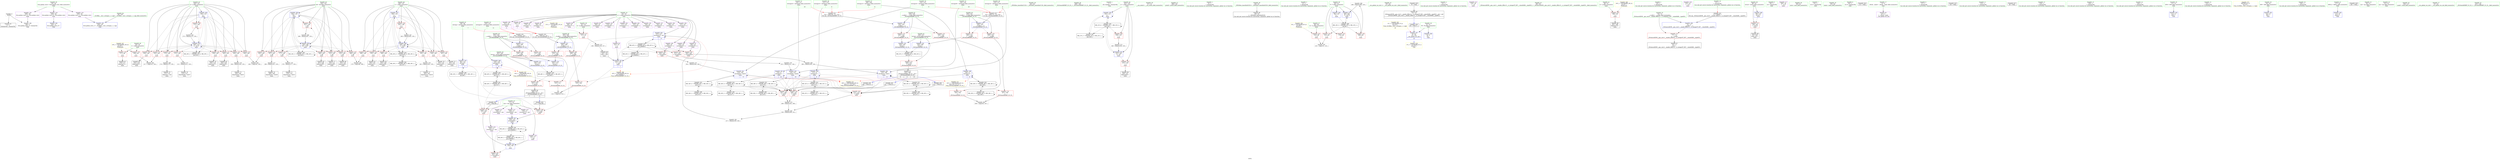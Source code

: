 digraph "SVFG" {
	label="SVFG";

	Node0x55e5e11a2880 [shape=record,color=grey,label="{NodeID: 0\nNullPtr}"];
	Node0x55e5e11a2880 -> Node0x55e5e11be990[style=solid];
	Node0x55e5e11a2880 -> Node0x55e5e11c5e10[style=solid];
	Node0x55e5e11cd500 [shape=record,color=grey,label="{NodeID: 277\n198 = Binary(197, 129, )\n}"];
	Node0x55e5e11cd500 -> Node0x55e5e11bf140[style=solid];
	Node0x55e5e11c04c0 [shape=record,color=blue,label="{NodeID: 194\n100\<--153\na\<--\nmain\n}"];
	Node0x55e5e11c04c0 -> Node0x55e5e11c3040[style=dashed];
	Node0x55e5e11c04c0 -> Node0x55e5e11c3110[style=dashed];
	Node0x55e5e11c04c0 -> Node0x55e5e11c31e0[style=dashed];
	Node0x55e5e11c04c0 -> Node0x55e5e11c32b0[style=dashed];
	Node0x55e5e11c04c0 -> Node0x55e5e11c3380[style=dashed];
	Node0x55e5e11c04c0 -> Node0x55e5e11c3450[style=dashed];
	Node0x55e5e11c04c0 -> Node0x55e5e11c3520[style=dashed];
	Node0x55e5e11c04c0 -> Node0x55e5e11c35f0[style=dashed];
	Node0x55e5e11c04c0 -> Node0x55e5e11c36c0[style=dashed];
	Node0x55e5e11c04c0 -> Node0x55e5e11c11c0[style=dashed];
	Node0x55e5e11c04c0 -> Node0x55e5e11d8530[style=dashed];
	Node0x55e5e11bd6e0 [shape=record,color=purple,label="{NodeID: 111\n256\<--27\narrayidx62\<--ans\nmain\n}"];
	Node0x55e5e11bb920 [shape=record,color=green,label="{NodeID: 28\n45\<--46\n_ZNSt8ios_base4InitC1Ev\<--_ZNSt8ios_base4InitC1Ev_field_insensitive\n}"];
	Node0x55e5e11c36c0 [shape=record,color=red,label="{NodeID: 139\n272\<--100\n\<--a\nmain\n}"];
	Node0x55e5e11c36c0 -> Node0x55e5e11c2010[style=solid];
	Node0x55e5e11be1b0 [shape=record,color=green,label="{NodeID: 56\n189\<--190\n_ZSt3maxIdERKT_S2_S2_\<--_ZSt3maxIdERKT_S2_S2__field_insensitive\n}"];
	Node0x55e5e11c4d80 [shape=record,color=red,label="{NodeID: 167\n311\<--303\n\<--__a.addr\n_ZSt3minIdERKT_S2_S2_\n}"];
	Node0x55e5e11c4d80 -> Node0x55e5e11c5190[style=solid];
	Node0x55e5e11bf960 [shape=record,color=black,label="{NodeID: 84\n250\<--249\nidxprom58\<--\nmain\n}"];
	Node0x55e5e11b16d0 [shape=record,color=green,label="{NodeID: 1\n7\<--1\n__dso_handle\<--dummyObj\nGlob }"];
	Node0x55e5e11cd680 [shape=record,color=grey,label="{NodeID: 278\n178 = Binary(177, 129, )\n}"];
	Node0x55e5e11cd680 -> Node0x55e5e11beed0[style=solid];
	Node0x55e5e11c0590 [shape=record,color=blue,label="{NodeID: 195\n102\<--123\nu\<--\nmain\n}"];
	Node0x55e5e11c0590 -> Node0x55e5e11c0590[style=dashed];
	Node0x55e5e11c0590 -> Node0x55e5e11d8a30[style=dashed];
	Node0x55e5e11c0590 -> Node0x55e5e11e4c30[style=dashed];
	Node0x55e5e11bd7b0 [shape=record,color=purple,label="{NodeID: 112\n259\<--27\narrayidx64\<--ans\nmain\n}"];
	Node0x55e5e11bd7b0 -> Node0x55e5e11c0f50[style=solid];
	Node0x55e5e11bba20 [shape=record,color=green,label="{NodeID: 29\n51\<--52\n__cxa_atexit\<--__cxa_atexit_field_insensitive\n}"];
	Node0x55e5e11c3790 [shape=record,color=red,label="{NodeID: 140\n239\<--102\n\<--u\nmain\n}"];
	Node0x55e5e11c3790 -> Node0x55e5e11ccf00[style=solid];
	Node0x55e5e11be2b0 [shape=record,color=green,label="{NodeID: 57\n286\<--287\nprintf\<--printf_field_insensitive\n}"];
	Node0x55e5e11c4e50 [shape=record,color=red,label="{NodeID: 168\n318\<--303\n\<--__a.addr\n_ZSt3minIdERKT_S2_S2_\n}"];
	Node0x55e5e11c4e50 -> Node0x55e5e11c85e0[style=solid];
	Node0x55e5e11bfa30 [shape=record,color=black,label="{NodeID: 85\n255\<--254\nidxprom61\<--\nmain\n}"];
	Node0x55e5e11b4b40 [shape=record,color=green,label="{NodeID: 2\n9\<--1\n\<--dummyObj\nCan only get source location for instruction, argument, global var or function.}"];
	Node0x55e5e11cd800 [shape=record,color=grey,label="{NodeID: 279\n222 = Binary(221, 144, )\n}"];
	Node0x55e5e11cd800 -> Node0x55e5e11c0c10[style=solid];
	Node0x55e5e11c0660 [shape=record,color=blue,label="{NodeID: 196\n104\<--129\nb6\<--\nmain\n}"];
	Node0x55e5e11c0660 -> Node0x55e5e11c3930[style=dashed];
	Node0x55e5e11c0660 -> Node0x55e5e11c3a00[style=dashed];
	Node0x55e5e11c0660 -> Node0x55e5e11c3ad0[style=dashed];
	Node0x55e5e11c0660 -> Node0x55e5e11c3ba0[style=dashed];
	Node0x55e5e11c0660 -> Node0x55e5e11c3c70[style=dashed];
	Node0x55e5e11c0660 -> Node0x55e5e11c3d40[style=dashed];
	Node0x55e5e11c0660 -> Node0x55e5e11c3e10[style=dashed];
	Node0x55e5e11c0660 -> Node0x55e5e11c3ee0[style=dashed];
	Node0x55e5e11c0660 -> Node0x55e5e11c0660[style=dashed];
	Node0x55e5e11c0660 -> Node0x55e5e11c10f0[style=dashed];
	Node0x55e5e11c0660 -> Node0x55e5e11d8f30[style=dashed];
	Node0x55e5e11bd880 [shape=record,color=purple,label="{NodeID: 113\n279\<--27\narrayidx73\<--ans\nmain\n}"];
	Node0x55e5e11bbb20 [shape=record,color=green,label="{NodeID: 30\n50\<--56\n_ZNSt8ios_base4InitD1Ev\<--_ZNSt8ios_base4InitD1Ev_field_insensitive\n}"];
	Node0x55e5e11bbb20 -> Node0x55e5e11bea90[style=solid];
	Node0x55e5e11c3860 [shape=record,color=red,label="{NodeID: 141\n257\<--102\n\<--u\nmain\n}"];
	Node0x55e5e11c3860 -> Node0x55e5e11bfb00[style=solid];
	Node0x55e5e11be3b0 [shape=record,color=green,label="{NodeID: 58\n301\<--302\nretval\<--retval_field_insensitive\n_ZSt3minIdERKT_S2_S2_\n}"];
	Node0x55e5e11be3b0 -> Node0x55e5e11c4cb0[style=solid];
	Node0x55e5e11be3b0 -> Node0x55e5e11c8510[style=solid];
	Node0x55e5e11be3b0 -> Node0x55e5e11c85e0[style=solid];
	Node0x55e5e11c4f20 [shape=record,color=red,label="{NodeID: 169\n309\<--305\n\<--__b.addr\n_ZSt3minIdERKT_S2_S2_\n}"];
	Node0x55e5e11c4f20 -> Node0x55e5e11c50c0[style=solid];
	Node0x55e5e11bfb00 [shape=record,color=black,label="{NodeID: 86\n258\<--257\nidxprom63\<--\nmain\n}"];
	Node0x55e5e11b78d0 [shape=record,color=green,label="{NodeID: 3\n12\<--1\n\<--dummyObj\nCan only get source location for instruction, argument, global var or function.}"];
	Node0x55e5e11cd980 [shape=record,color=grey,label="{NodeID: 280\n290 = Binary(289, 129, )\n}"];
	Node0x55e5e11cd980 -> Node0x55e5e11c1290[style=solid];
	Node0x55e5e11c0730 [shape=record,color=blue,label="{NodeID: 197\n106\<--129\nc\<--\nmain\n}"];
	Node0x55e5e11c0730 -> Node0x55e5e11c3fb0[style=dashed];
	Node0x55e5e11c0730 -> Node0x55e5e11c4080[style=dashed];
	Node0x55e5e11c0730 -> Node0x55e5e11c4150[style=dashed];
	Node0x55e5e11c0730 -> Node0x55e5e11c4220[style=dashed];
	Node0x55e5e11c0730 -> Node0x55e5e11c42f0[style=dashed];
	Node0x55e5e11c0730 -> Node0x55e5e11c43c0[style=dashed];
	Node0x55e5e11c0730 -> Node0x55e5e11c4490[style=dashed];
	Node0x55e5e11c0730 -> Node0x55e5e11c1020[style=dashed];
	Node0x55e5e11c0730 -> Node0x55e5e11e1530[style=dashed];
	Node0x55e5e11bd950 [shape=record,color=purple,label="{NodeID: 114\n282\<--27\narrayidx75\<--ans\nmain\n}"];
	Node0x55e5e11bd950 -> Node0x55e5e11c4be0[style=solid];
	Node0x55e5e11bbc20 [shape=record,color=green,label="{NodeID: 31\n63\<--64\n__cxx_global_var_init.1\<--__cxx_global_var_init.1_field_insensitive\n}"];
	Node0x55e5e11c3930 [shape=record,color=red,label="{NodeID: 142\n162\<--104\n\<--b6\nmain\n}"];
	Node0x55e5e11c3930 -> Node0x55e5e11ce100[style=solid];
	Node0x55e5e11be480 [shape=record,color=green,label="{NodeID: 59\n303\<--304\n__a.addr\<--__a.addr_field_insensitive\n_ZSt3minIdERKT_S2_S2_\n}"];
	Node0x55e5e11be480 -> Node0x55e5e11c4d80[style=solid];
	Node0x55e5e11be480 -> Node0x55e5e11c4e50[style=solid];
	Node0x55e5e11be480 -> Node0x55e5e11c8370[style=solid];
	Node0x55e5e11f0d30 [shape=record,color=yellow,style=double,label="{NodeID: 419\n2V_2 = CSCHI(MR_2V_1)\npts\{10 \}\nCS[]}"];
	Node0x55e5e11c4ff0 [shape=record,color=red,label="{NodeID: 170\n315\<--305\n\<--__b.addr\n_ZSt3minIdERKT_S2_S2_\n}"];
	Node0x55e5e11c4ff0 -> Node0x55e5e11c8510[style=solid];
	Node0x55e5e11bfbd0 [shape=record,color=black,label="{NodeID: 87\n278\<--277\nidxprom72\<--\nmain\n}"];
	Node0x55e5e11b7a80 [shape=record,color=green,label="{NodeID: 4\n15\<--1\n\<--dummyObj\nCan only get source location for instruction, argument, global var or function.}"];
	Node0x55e5e11cdb00 [shape=record,color=grey,label="{NodeID: 281\n227 = Binary(226, 228, )\n}"];
	Node0x55e5e11cdb00 -> Node0x55e5e11c0ce0[style=solid];
	Node0x55e5e11c0800 [shape=record,color=blue,label="{NodeID: 198\n108\<--9\nref.tmp13\<--\nmain\n|{|<s5>8}}"];
	Node0x55e5e11c0800 -> Node0x55e5e11c4700[style=dashed];
	Node0x55e5e11c0800 -> Node0x55e5e11c48a0[style=dashed];
	Node0x55e5e11c0800 -> Node0x55e5e11c4a40[style=dashed];
	Node0x55e5e11c0800 -> Node0x55e5e11c0800[style=dashed];
	Node0x55e5e11c0800 -> Node0x55e5e11e1a30[style=dashed];
	Node0x55e5e11c0800:s5 -> Node0x55e5e11eb460[style=dashed,color=red];
	Node0x55e5e11bda20 [shape=record,color=purple,label="{NodeID: 115\n124\<--30\n\<--.str\nmain\n}"];
	Node0x55e5e11bbd20 [shape=record,color=green,label="{NodeID: 32\n68\<--69\n_ZSt4acosIiEN9__gnu_cxx11__enable_ifIXsr12__is_integerIT_EE7__valueEdE6__typeES2_\<--_ZSt4acosIiEN9__gnu_cxx11__enable_ifIXsr12__is_integerIT_EE7__valueEdE6__typeES2__field_insensitive\n}"];
	Node0x55e5e11c3a00 [shape=record,color=red,label="{NodeID: 143\n169\<--104\n\<--b6\nmain\n}"];
	Node0x55e5e11c3a00 -> Node0x55e5e11ce280[style=solid];
	Node0x55e5e11be550 [shape=record,color=green,label="{NodeID: 60\n305\<--306\n__b.addr\<--__b.addr_field_insensitive\n_ZSt3minIdERKT_S2_S2_\n}"];
	Node0x55e5e11be550 -> Node0x55e5e11c4f20[style=solid];
	Node0x55e5e11be550 -> Node0x55e5e11c4ff0[style=solid];
	Node0x55e5e11be550 -> Node0x55e5e11c8440[style=solid];
	Node0x55e5e1204a10 [shape=record,color=black,label="{NodeID: 420\n300 = PHI(145, 251, )\n1st arg _ZSt3minIdERKT_S2_S2_ }"];
	Node0x55e5e1204a10 -> Node0x55e5e11c8440[style=solid];
	Node0x55e5e11c50c0 [shape=record,color=red,label="{NodeID: 171\n310\<--309\n\<--\n_ZSt3minIdERKT_S2_S2_\n}"];
	Node0x55e5e11c50c0 -> Node0x55e5e11ce580[style=solid];
	Node0x55e5e11bfca0 [shape=record,color=black,label="{NodeID: 88\n281\<--280\nidxprom74\<--\nmain\n}"];
	Node0x55e5e11a11d0 [shape=record,color=green,label="{NodeID: 5\n18\<--1\n\<--dummyObj\nCan only get source location for instruction, argument, global var or function.}"];
	Node0x55e5e11cdc80 [shape=record,color=grey,label="{NodeID: 282\n226 = Binary(209, 225, )\n}"];
	Node0x55e5e11cdc80 -> Node0x55e5e11cdb00[style=solid];
	Node0x55e5e11c08d0 [shape=record,color=blue,label="{NodeID: 199\n110\<--186\nref.tmp14\<--sub21\nmain\n|{|<s5>8}}"];
	Node0x55e5e11c08d0 -> Node0x55e5e11c4700[style=dashed];
	Node0x55e5e11c08d0 -> Node0x55e5e11c48a0[style=dashed];
	Node0x55e5e11c08d0 -> Node0x55e5e11c4a40[style=dashed];
	Node0x55e5e11c08d0 -> Node0x55e5e11c08d0[style=dashed];
	Node0x55e5e11c08d0 -> Node0x55e5e11e1f30[style=dashed];
	Node0x55e5e11c08d0:s5 -> Node0x55e5e11eb540[style=dashed,color=red];
	Node0x55e5e11c2380 [shape=record,color=purple,label="{NodeID: 116\n135\<--32\n\<--.str.2\nmain\n}"];
	Node0x55e5e11bbe20 [shape=record,color=green,label="{NodeID: 33\n74\<--75\n__x.addr\<--__x.addr_field_insensitive\n_ZSt4acosIiEN9__gnu_cxx11__enable_ifIXsr12__is_integerIT_EE7__valueEdE6__typeES2_\n}"];
	Node0x55e5e11bbe20 -> Node0x55e5e11c2820[style=solid];
	Node0x55e5e11bbe20 -> Node0x55e5e11c5fe0[style=solid];
	Node0x55e5e11c3ad0 [shape=record,color=red,label="{NodeID: 144\n177\<--104\n\<--b6\nmain\n}"];
	Node0x55e5e11c3ad0 -> Node0x55e5e11cd680[style=solid];
	Node0x55e5e11be620 [shape=record,color=green,label="{NodeID: 61\n326\<--327\nretval\<--retval_field_insensitive\n_ZSt3maxIdERKT_S2_S2_\n}"];
	Node0x55e5e11be620 -> Node0x55e5e11c5260[style=solid];
	Node0x55e5e11be620 -> Node0x55e5e11c8850[style=solid];
	Node0x55e5e11be620 -> Node0x55e5e11c8920[style=solid];
	Node0x55e5e1204940 [shape=record,color=black,label="{NodeID: 421\n324 = PHI(108, 112, 116, )\n0th arg _ZSt3maxIdERKT_S2_S2_ }"];
	Node0x55e5e1204940 -> Node0x55e5e11c86b0[style=solid];
	Node0x55e5e11c5190 [shape=record,color=red,label="{NodeID: 172\n312\<--311\n\<--\n_ZSt3minIdERKT_S2_S2_\n}"];
	Node0x55e5e11c5190 -> Node0x55e5e11ce580[style=solid];
	Node0x55e5e11bfd70 [shape=record,color=black,label="{NodeID: 89\n85\<--293\nmain_ret\<--\nmain\n}"];
	Node0x55e5e11b9c70 [shape=record,color=green,label="{NodeID: 6\n30\<--1\n.str\<--dummyObj\nGlob }"];
	Node0x55e5e11eafd0 [shape=record,color=yellow,style=double,label="{NodeID: 366\n42V_1 = ENCHI(MR_42V_0)\npts\{260000 \}\nFun[_ZSt3minIdERKT_S2_S2_]}"];
	Node0x55e5e11eafd0 -> Node0x55e5e11c50c0[style=dashed];
	Node0x55e5e11cde00 [shape=record,color=grey,label="{NodeID: 283\n338 = cmp(335, 337, )\n}"];
	Node0x55e5e11c09a0 [shape=record,color=blue,label="{NodeID: 200\n112\<--9\nref.tmp23\<--\nmain\n|{|<s5>9}}"];
	Node0x55e5e11c09a0 -> Node0x55e5e11c4700[style=dashed];
	Node0x55e5e11c09a0 -> Node0x55e5e11c48a0[style=dashed];
	Node0x55e5e11c09a0 -> Node0x55e5e11c4a40[style=dashed];
	Node0x55e5e11c09a0 -> Node0x55e5e11c09a0[style=dashed];
	Node0x55e5e11c09a0 -> Node0x55e5e11e2430[style=dashed];
	Node0x55e5e11c09a0:s5 -> Node0x55e5e11eb460[style=dashed,color=red];
	Node0x55e5e11c2450 [shape=record,color=purple,label="{NodeID: 117\n284\<--34\n\<--.str.3\nmain\n}"];
	Node0x55e5e11bbef0 [shape=record,color=green,label="{NodeID: 34\n80\<--81\nacos\<--acos_field_insensitive\n}"];
	Node0x55e5e11c3ba0 [shape=record,color=red,label="{NodeID: 145\n197\<--104\n\<--b6\nmain\n}"];
	Node0x55e5e11c3ba0 -> Node0x55e5e11cd500[style=solid];
	Node0x55e5e11be6f0 [shape=record,color=green,label="{NodeID: 62\n328\<--329\n__a.addr\<--__a.addr_field_insensitive\n_ZSt3maxIdERKT_S2_S2_\n}"];
	Node0x55e5e11be6f0 -> Node0x55e5e11c5330[style=solid];
	Node0x55e5e11be6f0 -> Node0x55e5e11c5400[style=solid];
	Node0x55e5e11be6f0 -> Node0x55e5e11c86b0[style=solid];
	Node0x55e5e1205570 [shape=record,color=black,label="{NodeID: 422\n325 = PHI(110, 114, 118, )\n1st arg _ZSt3maxIdERKT_S2_S2_ }"];
	Node0x55e5e1205570 -> Node0x55e5e11c8780[style=solid];
	Node0x55e5e11c5260 [shape=record,color=red,label="{NodeID: 173\n346\<--326\n\<--retval\n_ZSt3maxIdERKT_S2_S2_\n}"];
	Node0x55e5e11c5260 -> Node0x55e5e11bff10[style=solid];
	Node0x55e5e11bfe40 [shape=record,color=black,label="{NodeID: 90\n298\<--321\n_ZSt3minIdERKT_S2_S2__ret\<--\n_ZSt3minIdERKT_S2_S2_\n|{<s0>7|<s1>11}}"];
	Node0x55e5e11bfe40:s0 -> Node0x55e5e1205eb0[style=solid,color=blue];
	Node0x55e5e11bfe40:s1 -> Node0x55e5e1206170[style=solid,color=blue];
	Node0x55e5e11b9d30 [shape=record,color=green,label="{NodeID: 7\n32\<--1\n.str.2\<--dummyObj\nGlob }"];
	Node0x55e5e11eb0b0 [shape=record,color=yellow,style=double,label="{NodeID: 367\n53V_1 = ENCHI(MR_53V_0)\npts\{99 121 \}\nFun[_ZSt3minIdERKT_S2_S2_]}"];
	Node0x55e5e11eb0b0 -> Node0x55e5e11c5190[style=dashed];
	Node0x55e5e11cdf80 [shape=record,color=grey,label="{NodeID: 284\n157 = cmp(155, 156, )\n}"];
	Node0x55e5e11c0a70 [shape=record,color=blue,label="{NodeID: 201\n114\<--205\nref.tmp24\<--sub33\nmain\n|{|<s5>9}}"];
	Node0x55e5e11c0a70 -> Node0x55e5e11c4700[style=dashed];
	Node0x55e5e11c0a70 -> Node0x55e5e11c48a0[style=dashed];
	Node0x55e5e11c0a70 -> Node0x55e5e11c4a40[style=dashed];
	Node0x55e5e11c0a70 -> Node0x55e5e11c0a70[style=dashed];
	Node0x55e5e11c0a70 -> Node0x55e5e11e2930[style=dashed];
	Node0x55e5e11c0a70:s5 -> Node0x55e5e11eb540[style=dashed,color=red];
	Node0x55e5e11c2520 [shape=record,color=purple,label="{NodeID: 118\n358\<--36\nllvm.global_ctors_0\<--llvm.global_ctors\nGlob }"];
	Node0x55e5e11c2520 -> Node0x55e5e11c5c10[style=solid];
	Node0x55e5e11bbff0 [shape=record,color=green,label="{NodeID: 35\n83\<--84\nmain\<--main_field_insensitive\n}"];
	Node0x55e5e11c3c70 [shape=record,color=red,label="{NodeID: 146\n215\<--104\n\<--b6\nmain\n}"];
	Node0x55e5e11c3c70 -> Node0x55e5e11bf3b0[style=solid];
	Node0x55e5e11be7c0 [shape=record,color=green,label="{NodeID: 63\n330\<--331\n__b.addr\<--__b.addr_field_insensitive\n_ZSt3maxIdERKT_S2_S2_\n}"];
	Node0x55e5e11be7c0 -> Node0x55e5e11c54d0[style=solid];
	Node0x55e5e11be7c0 -> Node0x55e5e11c55a0[style=solid];
	Node0x55e5e11be7c0 -> Node0x55e5e11c8780[style=solid];
	Node0x55e5e1205730 [shape=record,color=black,label="{NodeID: 423\n73 = PHI(67, )\n0th arg _ZSt4acosIiEN9__gnu_cxx11__enable_ifIXsr12__is_integerIT_EE7__valueEdE6__typeES2_ }"];
	Node0x55e5e1205730 -> Node0x55e5e11c5fe0[style=solid];
	Node0x55e5e11c5330 [shape=record,color=red,label="{NodeID: 174\n334\<--328\n\<--__a.addr\n_ZSt3maxIdERKT_S2_S2_\n}"];
	Node0x55e5e11c5330 -> Node0x55e5e11c5670[style=solid];
	Node0x55e5e11bff10 [shape=record,color=black,label="{NodeID: 91\n323\<--346\n_ZSt3maxIdERKT_S2_S2__ret\<--\n_ZSt3maxIdERKT_S2_S2_\n|{<s0>8|<s1>9|<s2>10}}"];
	Node0x55e5e11bff10:s0 -> Node0x55e5e12059e0[style=solid,color=blue];
	Node0x55e5e11bff10:s1 -> Node0x55e5e1205ff0[style=solid,color=blue];
	Node0x55e5e11bff10:s2 -> Node0x55e5e1205da0[style=solid,color=blue];
	Node0x55e5e11b9df0 [shape=record,color=green,label="{NodeID: 8\n34\<--1\n.str.3\<--dummyObj\nGlob }"];
	Node0x55e5e11ce100 [shape=record,color=grey,label="{NodeID: 285\n164 = cmp(162, 163, )\n}"];
	Node0x55e5e11c0b40 [shape=record,color=blue,label="{NodeID: 202\n116\<--9\nref.tmp35\<--\nmain\n|{|<s5>10}}"];
	Node0x55e5e11c0b40 -> Node0x55e5e11c4700[style=dashed];
	Node0x55e5e11c0b40 -> Node0x55e5e11c48a0[style=dashed];
	Node0x55e5e11c0b40 -> Node0x55e5e11c4a40[style=dashed];
	Node0x55e5e11c0b40 -> Node0x55e5e11c0b40[style=dashed];
	Node0x55e5e11c0b40 -> Node0x55e5e11e2e30[style=dashed];
	Node0x55e5e11c0b40:s5 -> Node0x55e5e11eb460[style=dashed,color=red];
	Node0x55e5e11c2620 [shape=record,color=purple,label="{NodeID: 119\n359\<--36\nllvm.global_ctors_1\<--llvm.global_ctors\nGlob }"];
	Node0x55e5e11c2620 -> Node0x55e5e11c5d10[style=solid];
	Node0x55e5e11bc0f0 [shape=record,color=green,label="{NodeID: 36\n86\<--87\nretval\<--retval_field_insensitive\nmain\n}"];
	Node0x55e5e11bc0f0 -> Node0x55e5e11c28f0[style=solid];
	Node0x55e5e11bc0f0 -> Node0x55e5e11c60b0[style=solid];
	Node0x55e5e11c3d40 [shape=record,color=red,label="{NodeID: 147\n232\<--104\n\<--b6\nmain\n}"];
	Node0x55e5e11c3d40 -> Node0x55e5e11bf620[style=solid];
	Node0x55e5e11be890 [shape=record,color=green,label="{NodeID: 64\n38\<--353\n_GLOBAL__sub_I_orenguy_1_1.cpp\<--_GLOBAL__sub_I_orenguy_1_1.cpp_field_insensitive\n}"];
	Node0x55e5e11be890 -> Node0x55e5e11c5d10[style=solid];
	Node0x55e5e1205840 [shape=record,color=black,label="{NodeID: 424\n125 = PHI()\n}"];
	Node0x55e5e11e8330 [shape=record,color=black,label="{NodeID: 341\nMR_55V_3 = PHI(MR_55V_4, MR_55V_2, )\npts\{327 \}\n}"];
	Node0x55e5e11e8330 -> Node0x55e5e11c5260[style=dashed];
	Node0x55e5e11c5400 [shape=record,color=red,label="{NodeID: 175\n343\<--328\n\<--__a.addr\n_ZSt3maxIdERKT_S2_S2_\n}"];
	Node0x55e5e11c5400 -> Node0x55e5e11c8920[style=solid];
	Node0x55e5e11bffe0 [shape=record,color=purple,label="{NodeID: 92\n47\<--4\n\<--_ZStL8__ioinit\n__cxx_global_var_init\n}"];
	Node0x55e5e11ba660 [shape=record,color=green,label="{NodeID: 9\n37\<--1\n\<--dummyObj\nCan only get source location for instruction, argument, global var or function.}"];
	Node0x55e5e11ce280 [shape=record,color=grey,label="{NodeID: 286\n170 = cmp(168, 169, )\n}"];
	Node0x55e5e11c0c10 [shape=record,color=blue,label="{NodeID: 203\n118\<--222\nref.tmp36\<--sub44\nmain\n|{|<s5>10}}"];
	Node0x55e5e11c0c10 -> Node0x55e5e11c4700[style=dashed];
	Node0x55e5e11c0c10 -> Node0x55e5e11c48a0[style=dashed];
	Node0x55e5e11c0c10 -> Node0x55e5e11c4a40[style=dashed];
	Node0x55e5e11c0c10 -> Node0x55e5e11c0c10[style=dashed];
	Node0x55e5e11c0c10 -> Node0x55e5e11e3330[style=dashed];
	Node0x55e5e11c0c10:s5 -> Node0x55e5e11eb540[style=dashed,color=red];
	Node0x55e5e11c2720 [shape=record,color=purple,label="{NodeID: 120\n360\<--36\nllvm.global_ctors_2\<--llvm.global_ctors\nGlob }"];
	Node0x55e5e11c2720 -> Node0x55e5e11c5e10[style=solid];
	Node0x55e5e11bc1c0 [shape=record,color=green,label="{NodeID: 37\n88\<--89\ntc\<--tc_field_insensitive\nmain\n}"];
	Node0x55e5e11bc1c0 -> Node0x55e5e11c29c0[style=solid];
	Node0x55e5e11c3e10 [shape=record,color=red,label="{NodeID: 148\n246\<--104\n\<--b6\nmain\n}"];
	Node0x55e5e11c3e10 -> Node0x55e5e11bf890[style=solid];
	Node0x55e5e11be990 [shape=record,color=black,label="{NodeID: 65\n2\<--3\ndummyVal\<--dummyVal\n}"];
	Node0x55e5e1205910 [shape=record,color=black,label="{NodeID: 425\n136 = PHI()\n}"];
	Node0x55e5e11e8830 [shape=record,color=yellow,style=double,label="{NodeID: 342\n2V_1 = ENCHI(MR_2V_0)\npts\{10 \}\nFun[_GLOBAL__sub_I_orenguy_1_1.cpp]|{<s0>14}}"];
	Node0x55e5e11e8830:s0 -> Node0x55e5e11c5f10[style=dashed,color=red];
	Node0x55e5e11c54d0 [shape=record,color=red,label="{NodeID: 176\n336\<--330\n\<--__b.addr\n_ZSt3maxIdERKT_S2_S2_\n}"];
	Node0x55e5e11c54d0 -> Node0x55e5e11c5740[style=solid];
	Node0x55e5e11c00b0 [shape=record,color=purple,label="{NodeID: 93\n141\<--24\n\<--x\nmain\n}"];
	Node0x55e5e11c00b0 -> Node0x55e5e11c6250[style=solid];
	Node0x55e5e11ba720 [shape=record,color=green,label="{NodeID: 10\n67\<--1\n\<--dummyObj\nCan only get source location for instruction, argument, global var or function.|{<s0>3}}"];
	Node0x55e5e11ba720:s0 -> Node0x55e5e1205730[style=solid,color=red];
	Node0x55e5e11ce400 [shape=record,color=grey,label="{NodeID: 287\n133 = cmp(131, 132, )\n}"];
	Node0x55e5e11c0ce0 [shape=record,color=blue,label="{NodeID: 204\n237\<--227\narrayidx52\<--div\nmain\n|{|<s6>11}}"];
	Node0x55e5e11c0ce0 -> Node0x55e5e11c4630[style=dashed];
	Node0x55e5e11c0ce0 -> Node0x55e5e11c47d0[style=dashed];
	Node0x55e5e11c0ce0 -> Node0x55e5e11c4970[style=dashed];
	Node0x55e5e11c0ce0 -> Node0x55e5e11c4b10[style=dashed];
	Node0x55e5e11c0ce0 -> Node0x55e5e11c0ce0[style=dashed];
	Node0x55e5e11c0ce0 -> Node0x55e5e11e3d30[style=dashed];
	Node0x55e5e11c0ce0:s6 -> Node0x55e5e11eafd0[style=dashed,color=red];
	Node0x55e5e11c2820 [shape=record,color=red,label="{NodeID: 121\n77\<--74\n\<--__x.addr\n_ZSt4acosIiEN9__gnu_cxx11__enable_ifIXsr12__is_integerIT_EE7__valueEdE6__typeES2_\n}"];
	Node0x55e5e11c2820 -> Node0x55e5e11beb90[style=solid];
	Node0x55e5e11bc290 [shape=record,color=green,label="{NodeID: 38\n90\<--91\nT\<--T_field_insensitive\nmain\n}"];
	Node0x55e5e11bc290 -> Node0x55e5e11c2a90[style=solid];
	Node0x55e5e11bc290 -> Node0x55e5e11c2b60[style=solid];
	Node0x55e5e11bc290 -> Node0x55e5e11c2c30[style=solid];
	Node0x55e5e11bc290 -> Node0x55e5e11c6180[style=solid];
	Node0x55e5e11bc290 -> Node0x55e5e11c1290[style=solid];
	Node0x55e5e11c3ee0 [shape=record,color=red,label="{NodeID: 149\n267\<--104\n\<--b6\nmain\n}"];
	Node0x55e5e11c3ee0 -> Node0x55e5e11c2190[style=solid];
	Node0x55e5e11bea90 [shape=record,color=black,label="{NodeID: 66\n49\<--50\n\<--_ZNSt8ios_base4InitD1Ev\nCan only get source location for instruction, argument, global var or function.}"];
	Node0x55e5e12059e0 [shape=record,color=black,label="{NodeID: 426\n188 = PHI(323, )\n}"];
	Node0x55e5e12059e0 -> Node0x55e5e11c4700[style=solid];
	Node0x55e5e11c55a0 [shape=record,color=red,label="{NodeID: 177\n340\<--330\n\<--__b.addr\n_ZSt3maxIdERKT_S2_S2_\n}"];
	Node0x55e5e11c55a0 -> Node0x55e5e11c8850[style=solid];
	Node0x55e5e11c0180 [shape=record,color=purple,label="{NodeID: 94\n145\<--24\n\<--x\nmain\n|{<s0>7}}"];
	Node0x55e5e11c0180:s0 -> Node0x55e5e1204a10[style=solid,color=red];
	Node0x55e5e11ba820 [shape=record,color=green,label="{NodeID: 11\n123\<--1\n\<--dummyObj\nCan only get source location for instruction, argument, global var or function.}"];
	Node0x55e5e11eb460 [shape=record,color=yellow,style=double,label="{NodeID: 371\n61V_1 = ENCHI(MR_61V_0)\npts\{109 113 117 \}\nFun[_ZSt3maxIdERKT_S2_S2_]}"];
	Node0x55e5e11eb460 -> Node0x55e5e11c5670[style=dashed];
	Node0x55e5e11ce580 [shape=record,color=grey,label="{NodeID: 288\n313 = cmp(310, 312, )\n}"];
	Node0x55e5e11c0db0 [shape=record,color=blue,label="{NodeID: 205\n102\<--240\nu\<--inc\nmain\n}"];
	Node0x55e5e11c0db0 -> Node0x55e5e11c3860[style=dashed];
	Node0x55e5e11c0db0 -> Node0x55e5e11e4c30[style=dashed];
	Node0x55e5e11c28f0 [shape=record,color=red,label="{NodeID: 122\n293\<--86\n\<--retval\nmain\n}"];
	Node0x55e5e11c28f0 -> Node0x55e5e11bfd70[style=solid];
	Node0x55e5e11bc360 [shape=record,color=green,label="{NodeID: 39\n92\<--93\nb\<--b_field_insensitive\nmain\n}"];
	Node0x55e5e11bc360 -> Node0x55e5e11c2d00[style=solid];
	Node0x55e5e11c3fb0 [shape=record,color=red,label="{NodeID: 150\n168\<--106\n\<--c\nmain\n}"];
	Node0x55e5e11c3fb0 -> Node0x55e5e11ce280[style=solid];
	Node0x55e5e11beb90 [shape=record,color=black,label="{NodeID: 67\n78\<--77\nconv\<--\n_ZSt4acosIiEN9__gnu_cxx11__enable_ifIXsr12__is_integerIT_EE7__valueEdE6__typeES2_\n}"];
	Node0x55e5e1205af0 [shape=record,color=black,label="{NodeID: 427\n48 = PHI()\n}"];
	Node0x55e5e11e9460 [shape=record,color=yellow,style=double,label="{NodeID: 344\n8V_1 = ENCHI(MR_8V_0)\npts\{89 \}\nFun[main]}"];
	Node0x55e5e11e9460 -> Node0x55e5e11c29c0[style=dashed];
	Node0x55e5e11c5670 [shape=record,color=red,label="{NodeID: 178\n335\<--334\n\<--\n_ZSt3maxIdERKT_S2_S2_\n}"];
	Node0x55e5e11c5670 -> Node0x55e5e11cde00[style=solid];
	Node0x55e5e11c0250 [shape=record,color=purple,label="{NodeID: 95\n176\<--24\narrayidx\<--x\nmain\n}"];
	Node0x55e5e11ba920 [shape=record,color=green,label="{NodeID: 12\n129\<--1\n\<--dummyObj\nCan only get source location for instruction, argument, global var or function.}"];
	Node0x55e5e11eb540 [shape=record,color=yellow,style=double,label="{NodeID: 372\n63V_1 = ENCHI(MR_63V_0)\npts\{111 115 119 \}\nFun[_ZSt3maxIdERKT_S2_S2_]}"];
	Node0x55e5e11eb540 -> Node0x55e5e11c5740[style=dashed];
	Node0x55e5e11d7b30 [shape=record,color=black,label="{NodeID: 289\nMR_10V_3 = PHI(MR_10V_4, MR_10V_2, )\npts\{91 \}\n}"];
	Node0x55e5e11d7b30 -> Node0x55e5e11c2a90[style=dashed];
	Node0x55e5e11d7b30 -> Node0x55e5e11c2b60[style=dashed];
	Node0x55e5e11d7b30 -> Node0x55e5e11c2c30[style=dashed];
	Node0x55e5e11d7b30 -> Node0x55e5e11c1290[style=dashed];
	Node0x55e5e11c0e80 [shape=record,color=blue,label="{NodeID: 206\n120\<--144\nref.tmp53\<--\nmain\n|{|<s3>11}}"];
	Node0x55e5e11c0e80 -> Node0x55e5e11c4b10[style=dashed];
	Node0x55e5e11c0e80 -> Node0x55e5e11c0e80[style=dashed];
	Node0x55e5e11c0e80 -> Node0x55e5e11e3830[style=dashed];
	Node0x55e5e11c0e80:s3 -> Node0x55e5e11eb0b0[style=dashed,color=red];
	Node0x55e5e11c29c0 [shape=record,color=red,label="{NodeID: 123\n132\<--88\n\<--tc\nmain\n}"];
	Node0x55e5e11c29c0 -> Node0x55e5e11ce400[style=solid];
	Node0x55e5e11bc430 [shape=record,color=green,label="{NodeID: 40\n94\<--95\nl\<--l_field_insensitive\nmain\n}"];
	Node0x55e5e11bc430 -> Node0x55e5e11c2dd0[style=solid];
	Node0x55e5e11bc430 -> Node0x55e5e11c2ea0[style=solid];
	Node0x55e5e11c4080 [shape=record,color=red,label="{NodeID: 151\n181\<--106\n\<--c\nmain\n}"];
	Node0x55e5e11c4080 -> Node0x55e5e11cd380[style=solid];
	Node0x55e5e11bec60 [shape=record,color=black,label="{NodeID: 68\n72\<--79\n_ZSt4acosIiEN9__gnu_cxx11__enable_ifIXsr12__is_integerIT_EE7__valueEdE6__typeES2__ret\<--call\n_ZSt4acosIiEN9__gnu_cxx11__enable_ifIXsr12__is_integerIT_EE7__valueEdE6__typeES2_\n|{<s0>3}}"];
	Node0x55e5e11bec60:s0 -> Node0x55e5e1205bc0[style=solid,color=blue];
	Node0x55e5e1205bc0 [shape=record,color=black,label="{NodeID: 428\n66 = PHI(72, )\n}"];
	Node0x55e5e1205bc0 -> Node0x55e5e11c5f10[style=solid];
	Node0x55e5e11c5740 [shape=record,color=red,label="{NodeID: 179\n337\<--336\n\<--\n_ZSt3maxIdERKT_S2_S2_\n}"];
	Node0x55e5e11c5740 -> Node0x55e5e11cde00[style=solid];
	Node0x55e5e11bcab0 [shape=record,color=purple,label="{NodeID: 96\n180\<--24\narrayidx17\<--x\nmain\n}"];
	Node0x55e5e11baa20 [shape=record,color=green,label="{NodeID: 13\n139\<--1\n\<--dummyObj\nCan only get source location for instruction, argument, global var or function.}"];
	Node0x55e5e11d8030 [shape=record,color=black,label="{NodeID: 290\nMR_18V_2 = PHI(MR_18V_3, MR_18V_1, )\npts\{99 \}\n}"];
	Node0x55e5e11d8030 -> Node0x55e5e11c0320[style=dashed];
	Node0x55e5e11c0f50 [shape=record,color=blue,label="{NodeID: 207\n259\<--253\narrayidx64\<--\nmain\n}"];
	Node0x55e5e11c0f50 -> Node0x55e5e11c0f50[style=dashed];
	Node0x55e5e11c0f50 -> Node0x55e5e11e4230[style=dashed];
	Node0x55e5e11c2a90 [shape=record,color=red,label="{NodeID: 124\n131\<--90\n\<--T\nmain\n}"];
	Node0x55e5e11c2a90 -> Node0x55e5e11ce400[style=solid];
	Node0x55e5e11bc500 [shape=record,color=green,label="{NodeID: 41\n96\<--97\nn\<--n_field_insensitive\nmain\n}"];
	Node0x55e5e11bc500 -> Node0x55e5e11c2f70[style=solid];
	Node0x55e5e11c4150 [shape=record,color=red,label="{NodeID: 152\n201\<--106\n\<--c\nmain\n}"];
	Node0x55e5e11c4150 -> Node0x55e5e11bf210[style=solid];
	Node0x55e5e11bed30 [shape=record,color=black,label="{NodeID: 69\n140\<--138\nconv\<--mul\nmain\n}"];
	Node0x55e5e11bed30 -> Node0x55e5e11c6250[style=solid];
	Node0x55e5e1205cd0 [shape=record,color=black,label="{NodeID: 429\n79 = PHI()\n}"];
	Node0x55e5e1205cd0 -> Node0x55e5e11bec60[style=solid];
	Node0x55e5e11e9620 [shape=record,color=yellow,style=double,label="{NodeID: 346\n12V_1 = ENCHI(MR_12V_0)\npts\{93 \}\nFun[main]}"];
	Node0x55e5e11e9620 -> Node0x55e5e11c2d00[style=dashed];
	Node0x55e5e11c5810 [shape=record,color=blue,label="{NodeID: 180\n8\<--9\nPI\<--\nGlob }"];
	Node0x55e5e11bcb80 [shape=record,color=purple,label="{NodeID: 97\n184\<--24\narrayidx20\<--x\nmain\n}"];
	Node0x55e5e11bcb80 -> Node0x55e5e11c4630[style=solid];
	Node0x55e5e11bab20 [shape=record,color=green,label="{NodeID: 14\n144\<--1\n\<--dummyObj\nCan only get source location for instruction, argument, global var or function.}"];
	Node0x55e5e11d8530 [shape=record,color=black,label="{NodeID: 291\nMR_20V_2 = PHI(MR_20V_4, MR_20V_1, )\npts\{101 \}\n}"];
	Node0x55e5e11d8530 -> Node0x55e5e11c04c0[style=dashed];
	Node0x55e5e11c1020 [shape=record,color=blue,label="{NodeID: 208\n106\<--263\nc\<--inc65\nmain\n}"];
	Node0x55e5e11c1020 -> Node0x55e5e11c3fb0[style=dashed];
	Node0x55e5e11c1020 -> Node0x55e5e11c4080[style=dashed];
	Node0x55e5e11c1020 -> Node0x55e5e11c4150[style=dashed];
	Node0x55e5e11c1020 -> Node0x55e5e11c4220[style=dashed];
	Node0x55e5e11c1020 -> Node0x55e5e11c42f0[style=dashed];
	Node0x55e5e11c1020 -> Node0x55e5e11c43c0[style=dashed];
	Node0x55e5e11c1020 -> Node0x55e5e11c4490[style=dashed];
	Node0x55e5e11c1020 -> Node0x55e5e11c1020[style=dashed];
	Node0x55e5e11c1020 -> Node0x55e5e11e1530[style=dashed];
	Node0x55e5e11c2b60 [shape=record,color=red,label="{NodeID: 125\n276\<--90\n\<--T\nmain\n}"];
	Node0x55e5e11bc5d0 [shape=record,color=green,label="{NodeID: 42\n98\<--99\nref.tmp\<--ref.tmp_field_insensitive\nmain\n|{|<s1>7}}"];
	Node0x55e5e11bc5d0 -> Node0x55e5e11c0320[style=solid];
	Node0x55e5e11bc5d0:s1 -> Node0x55e5e1206380[style=solid,color=red];
	Node0x55e5e11e1530 [shape=record,color=black,label="{NodeID: 319\nMR_26V_4 = PHI(MR_26V_6, MR_26V_3, )\npts\{107 \}\n}"];
	Node0x55e5e11e1530 -> Node0x55e5e11c0730[style=dashed];
	Node0x55e5e11e1530 -> Node0x55e5e11d9430[style=dashed];
	Node0x55e5e11e1530 -> Node0x55e5e11e1530[style=dashed];
	Node0x55e5e11c4220 [shape=record,color=red,label="{NodeID: 153\n218\<--106\n\<--c\nmain\n}"];
	Node0x55e5e11c4220 -> Node0x55e5e11bf480[style=solid];
	Node0x55e5e11bee00 [shape=record,color=black,label="{NodeID: 70\n175\<--174\nidxprom\<--sub\nmain\n}"];
	Node0x55e5e1205da0 [shape=record,color=black,label="{NodeID: 430\n224 = PHI(323, )\n}"];
	Node0x55e5e1205da0 -> Node0x55e5e11c4a40[style=solid];
	Node0x55e5e11e9700 [shape=record,color=yellow,style=double,label="{NodeID: 347\n14V_1 = ENCHI(MR_14V_0)\npts\{95 \}\nFun[main]}"];
	Node0x55e5e11e9700 -> Node0x55e5e11c2dd0[style=dashed];
	Node0x55e5e11e9700 -> Node0x55e5e11c2ea0[style=dashed];
	Node0x55e5e11c5910 [shape=record,color=blue,label="{NodeID: 181\n11\<--12\nEPS\<--\nGlob }"];
	Node0x55e5e11bcc50 [shape=record,color=purple,label="{NodeID: 98\n196\<--24\narrayidx27\<--x\nmain\n}"];
	Node0x55e5e11bac20 [shape=record,color=green,label="{NodeID: 15\n153\<--1\n\<--dummyObj\nCan only get source location for instruction, argument, global var or function.}"];
	Node0x55e5e11eb840 [shape=record,color=yellow,style=double,label="{NodeID: 375\nRETMU(2V_2)\npts\{10 \}\nFun[_GLOBAL__sub_I_orenguy_1_1.cpp]}"];
	Node0x55e5e11d8a30 [shape=record,color=black,label="{NodeID: 292\nMR_22V_2 = PHI(MR_22V_3, MR_22V_1, )\npts\{103 \}\n}"];
	Node0x55e5e11d8a30 -> Node0x55e5e11c0590[style=dashed];
	Node0x55e5e11d8a30 -> Node0x55e5e11d8a30[style=dashed];
	Node0x55e5e11c10f0 [shape=record,color=blue,label="{NodeID: 209\n104\<--268\nb6\<--inc67\nmain\n}"];
	Node0x55e5e11c10f0 -> Node0x55e5e11c3930[style=dashed];
	Node0x55e5e11c10f0 -> Node0x55e5e11c3a00[style=dashed];
	Node0x55e5e11c10f0 -> Node0x55e5e11c3ad0[style=dashed];
	Node0x55e5e11c10f0 -> Node0x55e5e11c3ba0[style=dashed];
	Node0x55e5e11c10f0 -> Node0x55e5e11c3c70[style=dashed];
	Node0x55e5e11c10f0 -> Node0x55e5e11c3d40[style=dashed];
	Node0x55e5e11c10f0 -> Node0x55e5e11c3e10[style=dashed];
	Node0x55e5e11c10f0 -> Node0x55e5e11c3ee0[style=dashed];
	Node0x55e5e11c10f0 -> Node0x55e5e11c0660[style=dashed];
	Node0x55e5e11c10f0 -> Node0x55e5e11c10f0[style=dashed];
	Node0x55e5e11c10f0 -> Node0x55e5e11d8f30[style=dashed];
	Node0x55e5e11c2c30 [shape=record,color=red,label="{NodeID: 126\n289\<--90\n\<--T\nmain\n}"];
	Node0x55e5e11c2c30 -> Node0x55e5e11cd980[style=solid];
	Node0x55e5e11bc6a0 [shape=record,color=green,label="{NodeID: 43\n100\<--101\na\<--a_field_insensitive\nmain\n}"];
	Node0x55e5e11bc6a0 -> Node0x55e5e11c3040[style=solid];
	Node0x55e5e11bc6a0 -> Node0x55e5e11c3110[style=solid];
	Node0x55e5e11bc6a0 -> Node0x55e5e11c31e0[style=solid];
	Node0x55e5e11bc6a0 -> Node0x55e5e11c32b0[style=solid];
	Node0x55e5e11bc6a0 -> Node0x55e5e11c3380[style=solid];
	Node0x55e5e11bc6a0 -> Node0x55e5e11c3450[style=solid];
	Node0x55e5e11bc6a0 -> Node0x55e5e11c3520[style=solid];
	Node0x55e5e11bc6a0 -> Node0x55e5e11c35f0[style=solid];
	Node0x55e5e11bc6a0 -> Node0x55e5e11c36c0[style=solid];
	Node0x55e5e11bc6a0 -> Node0x55e5e11c04c0[style=solid];
	Node0x55e5e11bc6a0 -> Node0x55e5e11c11c0[style=solid];
	Node0x55e5e11e1a30 [shape=record,color=black,label="{NodeID: 320\nMR_28V_4 = PHI(MR_28V_5, MR_28V_3, )\npts\{109 \}\n}"];
	Node0x55e5e11e1a30 -> Node0x55e5e11c0800[style=dashed];
	Node0x55e5e11e1a30 -> Node0x55e5e11d9930[style=dashed];
	Node0x55e5e11e1a30 -> Node0x55e5e11e1a30[style=dashed];
	Node0x55e5e11c42f0 [shape=record,color=red,label="{NodeID: 154\n235\<--106\n\<--c\nmain\n}"];
	Node0x55e5e11c42f0 -> Node0x55e5e11bf6f0[style=solid];
	Node0x55e5e11beed0 [shape=record,color=black,label="{NodeID: 71\n179\<--178\nidxprom16\<--sub15\nmain\n}"];
	Node0x55e5e1205eb0 [shape=record,color=black,label="{NodeID: 431\n146 = PHI(298, )\n}"];
	Node0x55e5e1205eb0 -> Node0x55e5e11c4560[style=solid];
	Node0x55e5e11e97e0 [shape=record,color=yellow,style=double,label="{NodeID: 348\n16V_1 = ENCHI(MR_16V_0)\npts\{97 \}\nFun[main]}"];
	Node0x55e5e11e97e0 -> Node0x55e5e11c2f70[style=dashed];
	Node0x55e5e11c2010 [shape=record,color=grey,label="{NodeID: 265\n273 = Binary(272, 129, )\n}"];
	Node0x55e5e11c2010 -> Node0x55e5e11c11c0[style=solid];
	Node0x55e5e11c5a10 [shape=record,color=blue,label="{NodeID: 182\n14\<--15\nINF\<--\nGlob }"];
	Node0x55e5e11bcd20 [shape=record,color=purple,label="{NodeID: 99\n200\<--24\narrayidx30\<--x\nmain\n}"];
	Node0x55e5e11bad20 [shape=record,color=green,label="{NodeID: 16\n228\<--1\n\<--dummyObj\nCan only get source location for instruction, argument, global var or function.}"];
	Node0x55e5e11d8f30 [shape=record,color=black,label="{NodeID: 293\nMR_24V_2 = PHI(MR_24V_3, MR_24V_1, )\npts\{105 \}\n}"];
	Node0x55e5e11d8f30 -> Node0x55e5e11c0660[style=dashed];
	Node0x55e5e11d8f30 -> Node0x55e5e11d8f30[style=dashed];
	Node0x55e5e11c11c0 [shape=record,color=blue,label="{NodeID: 210\n100\<--273\na\<--inc70\nmain\n}"];
	Node0x55e5e11c11c0 -> Node0x55e5e11c3040[style=dashed];
	Node0x55e5e11c11c0 -> Node0x55e5e11c3110[style=dashed];
	Node0x55e5e11c11c0 -> Node0x55e5e11c31e0[style=dashed];
	Node0x55e5e11c11c0 -> Node0x55e5e11c32b0[style=dashed];
	Node0x55e5e11c11c0 -> Node0x55e5e11c3380[style=dashed];
	Node0x55e5e11c11c0 -> Node0x55e5e11c3450[style=dashed];
	Node0x55e5e11c11c0 -> Node0x55e5e11c3520[style=dashed];
	Node0x55e5e11c11c0 -> Node0x55e5e11c35f0[style=dashed];
	Node0x55e5e11c11c0 -> Node0x55e5e11c36c0[style=dashed];
	Node0x55e5e11c11c0 -> Node0x55e5e11c11c0[style=dashed];
	Node0x55e5e11c11c0 -> Node0x55e5e11d8530[style=dashed];
	Node0x55e5e11c2d00 [shape=record,color=red,label="{NodeID: 127\n137\<--92\n\<--b\nmain\n}"];
	Node0x55e5e11c2d00 -> Node0x55e5e11cd200[style=solid];
	Node0x55e5e11bc770 [shape=record,color=green,label="{NodeID: 44\n102\<--103\nu\<--u_field_insensitive\nmain\n}"];
	Node0x55e5e11bc770 -> Node0x55e5e11c3790[style=solid];
	Node0x55e5e11bc770 -> Node0x55e5e11c3860[style=solid];
	Node0x55e5e11bc770 -> Node0x55e5e11c0590[style=solid];
	Node0x55e5e11bc770 -> Node0x55e5e11c0db0[style=solid];
	Node0x55e5e11e1f30 [shape=record,color=black,label="{NodeID: 321\nMR_30V_4 = PHI(MR_30V_5, MR_30V_3, )\npts\{111 \}\n}"];
	Node0x55e5e11e1f30 -> Node0x55e5e11c08d0[style=dashed];
	Node0x55e5e11e1f30 -> Node0x55e5e11d9e30[style=dashed];
	Node0x55e5e11e1f30 -> Node0x55e5e11e1f30[style=dashed];
	Node0x55e5e11c43c0 [shape=record,color=red,label="{NodeID: 155\n249\<--106\n\<--c\nmain\n}"];
	Node0x55e5e11c43c0 -> Node0x55e5e11bf960[style=solid];
	Node0x55e5e11befa0 [shape=record,color=black,label="{NodeID: 72\n183\<--182\nidxprom19\<--sub18\nmain\n}"];
	Node0x55e5e1205ff0 [shape=record,color=black,label="{NodeID: 432\n207 = PHI(323, )\n}"];
	Node0x55e5e1205ff0 -> Node0x55e5e11c48a0[style=solid];
	Node0x55e5e11c2190 [shape=record,color=grey,label="{NodeID: 266\n268 = Binary(267, 129, )\n}"];
	Node0x55e5e11c2190 -> Node0x55e5e11c10f0[style=solid];
	Node0x55e5e11c5b10 [shape=record,color=blue,label="{NodeID: 183\n17\<--18\nINFLL\<--\nGlob }"];
	Node0x55e5e11bcdf0 [shape=record,color=purple,label="{NodeID: 100\n203\<--24\narrayidx32\<--x\nmain\n}"];
	Node0x55e5e11bcdf0 -> Node0x55e5e11c47d0[style=solid];
	Node0x55e5e11bae20 [shape=record,color=green,label="{NodeID: 17\n4\<--6\n_ZStL8__ioinit\<--_ZStL8__ioinit_field_insensitive\nGlob }"];
	Node0x55e5e11bae20 -> Node0x55e5e11bffe0[style=solid];
	Node0x55e5e11d9430 [shape=record,color=black,label="{NodeID: 294\nMR_26V_2 = PHI(MR_26V_3, MR_26V_1, )\npts\{107 \}\n}"];
	Node0x55e5e11d9430 -> Node0x55e5e11d9430[style=dashed];
	Node0x55e5e11d9430 -> Node0x55e5e11e1530[style=dashed];
	Node0x55e5e11c1290 [shape=record,color=blue,label="{NodeID: 211\n90\<--290\nT\<--inc78\nmain\n}"];
	Node0x55e5e11c1290 -> Node0x55e5e11d7b30[style=dashed];
	Node0x55e5e11c2dd0 [shape=record,color=red,label="{NodeID: 128\n156\<--94\n\<--l\nmain\n}"];
	Node0x55e5e11c2dd0 -> Node0x55e5e11cdf80[style=solid];
	Node0x55e5e11bc840 [shape=record,color=green,label="{NodeID: 45\n104\<--105\nb6\<--b6_field_insensitive\nmain\n}"];
	Node0x55e5e11bc840 -> Node0x55e5e11c3930[style=solid];
	Node0x55e5e11bc840 -> Node0x55e5e11c3a00[style=solid];
	Node0x55e5e11bc840 -> Node0x55e5e11c3ad0[style=solid];
	Node0x55e5e11bc840 -> Node0x55e5e11c3ba0[style=solid];
	Node0x55e5e11bc840 -> Node0x55e5e11c3c70[style=solid];
	Node0x55e5e11bc840 -> Node0x55e5e11c3d40[style=solid];
	Node0x55e5e11bc840 -> Node0x55e5e11c3e10[style=solid];
	Node0x55e5e11bc840 -> Node0x55e5e11c3ee0[style=solid];
	Node0x55e5e11bc840 -> Node0x55e5e11c0660[style=solid];
	Node0x55e5e11bc840 -> Node0x55e5e11c10f0[style=solid];
	Node0x55e5e11e2430 [shape=record,color=black,label="{NodeID: 322\nMR_32V_4 = PHI(MR_32V_5, MR_32V_3, )\npts\{113 \}\n}"];
	Node0x55e5e11e2430 -> Node0x55e5e11c4700[style=dashed];
	Node0x55e5e11e2430 -> Node0x55e5e11c09a0[style=dashed];
	Node0x55e5e11e2430 -> Node0x55e5e11da330[style=dashed];
	Node0x55e5e11e2430 -> Node0x55e5e11e2430[style=dashed];
	Node0x55e5e11c4490 [shape=record,color=red,label="{NodeID: 156\n262\<--106\n\<--c\nmain\n}"];
	Node0x55e5e11c4490 -> Node0x55e5e11cc600[style=solid];
	Node0x55e5e11bf070 [shape=record,color=black,label="{NodeID: 73\n195\<--194\nidxprom26\<--sub25\nmain\n}"];
	Node0x55e5e1206170 [shape=record,color=black,label="{NodeID: 433\n252 = PHI(298, )\n}"];
	Node0x55e5e1206170 -> Node0x55e5e11c4b10[style=solid];
	Node0x55e5e11cc600 [shape=record,color=grey,label="{NodeID: 267\n263 = Binary(262, 129, )\n}"];
	Node0x55e5e11cc600 -> Node0x55e5e11c1020[style=solid];
	Node0x55e5e11c5c10 [shape=record,color=blue,label="{NodeID: 184\n358\<--37\nllvm.global_ctors_0\<--\nGlob }"];
	Node0x55e5e11bcec0 [shape=record,color=purple,label="{NodeID: 101\n214\<--24\narrayidx39\<--x\nmain\n}"];
	Node0x55e5e11baf20 [shape=record,color=green,label="{NodeID: 18\n8\<--10\nPI\<--PI_field_insensitive\nGlob }"];
	Node0x55e5e11baf20 -> Node0x55e5e11c5810[style=solid];
	Node0x55e5e11baf20 -> Node0x55e5e11c5f10[style=solid];
	Node0x55e5e11d9930 [shape=record,color=black,label="{NodeID: 295\nMR_28V_2 = PHI(MR_28V_3, MR_28V_1, )\npts\{109 \}\n}"];
	Node0x55e5e11d9930 -> Node0x55e5e11d9930[style=dashed];
	Node0x55e5e11d9930 -> Node0x55e5e11e1a30[style=dashed];
	Node0x55e5e11c8370 [shape=record,color=blue,label="{NodeID: 212\n303\<--299\n__a.addr\<--__a\n_ZSt3minIdERKT_S2_S2_\n}"];
	Node0x55e5e11c8370 -> Node0x55e5e11c4d80[style=dashed];
	Node0x55e5e11c8370 -> Node0x55e5e11c4e50[style=dashed];
	Node0x55e5e11c2ea0 [shape=record,color=red,label="{NodeID: 129\n277\<--94\n\<--l\nmain\n}"];
	Node0x55e5e11c2ea0 -> Node0x55e5e11bfbd0[style=solid];
	Node0x55e5e11bc910 [shape=record,color=green,label="{NodeID: 46\n106\<--107\nc\<--c_field_insensitive\nmain\n}"];
	Node0x55e5e11bc910 -> Node0x55e5e11c3fb0[style=solid];
	Node0x55e5e11bc910 -> Node0x55e5e11c4080[style=solid];
	Node0x55e5e11bc910 -> Node0x55e5e11c4150[style=solid];
	Node0x55e5e11bc910 -> Node0x55e5e11c4220[style=solid];
	Node0x55e5e11bc910 -> Node0x55e5e11c42f0[style=solid];
	Node0x55e5e11bc910 -> Node0x55e5e11c43c0[style=solid];
	Node0x55e5e11bc910 -> Node0x55e5e11c4490[style=solid];
	Node0x55e5e11bc910 -> Node0x55e5e11c0730[style=solid];
	Node0x55e5e11bc910 -> Node0x55e5e11c1020[style=solid];
	Node0x55e5e11e2930 [shape=record,color=black,label="{NodeID: 323\nMR_34V_4 = PHI(MR_34V_5, MR_34V_3, )\npts\{115 \}\n}"];
	Node0x55e5e11e2930 -> Node0x55e5e11c4700[style=dashed];
	Node0x55e5e11e2930 -> Node0x55e5e11c0a70[style=dashed];
	Node0x55e5e11e2930 -> Node0x55e5e11da830[style=dashed];
	Node0x55e5e11e2930 -> Node0x55e5e11e2930[style=dashed];
	Node0x55e5e11c4560 [shape=record,color=red,label="{NodeID: 157\n149\<--146\n\<--call2\nmain\n}"];
	Node0x55e5e11c4560 -> Node0x55e5e11c03f0[style=solid];
	Node0x55e5e11bf140 [shape=record,color=black,label="{NodeID: 74\n199\<--198\nidxprom29\<--sub28\nmain\n}"];
	Node0x55e5e12062b0 [shape=record,color=black,label="{NodeID: 434\n285 = PHI()\n}"];
	Node0x55e5e11cc780 [shape=record,color=grey,label="{NodeID: 268\n174 = Binary(173, 129, )\n}"];
	Node0x55e5e11cc780 -> Node0x55e5e11bee00[style=solid];
	Node0x55e5e11c5d10 [shape=record,color=blue,label="{NodeID: 185\n359\<--38\nllvm.global_ctors_1\<--_GLOBAL__sub_I_orenguy_1_1.cpp\nGlob }"];
	Node0x55e5e11bcf90 [shape=record,color=purple,label="{NodeID: 102\n217\<--24\narrayidx41\<--x\nmain\n}"];
	Node0x55e5e11bb020 [shape=record,color=green,label="{NodeID: 19\n11\<--13\nEPS\<--EPS_field_insensitive\nGlob }"];
	Node0x55e5e11bb020 -> Node0x55e5e11c5910[style=solid];
	Node0x55e5e11d9e30 [shape=record,color=black,label="{NodeID: 296\nMR_30V_2 = PHI(MR_30V_3, MR_30V_1, )\npts\{111 \}\n}"];
	Node0x55e5e11d9e30 -> Node0x55e5e11d9e30[style=dashed];
	Node0x55e5e11d9e30 -> Node0x55e5e11e1f30[style=dashed];
	Node0x55e5e11c8440 [shape=record,color=blue,label="{NodeID: 213\n305\<--300\n__b.addr\<--__b\n_ZSt3minIdERKT_S2_S2_\n}"];
	Node0x55e5e11c8440 -> Node0x55e5e11c4f20[style=dashed];
	Node0x55e5e11c8440 -> Node0x55e5e11c4ff0[style=dashed];
	Node0x55e5e11c2f70 [shape=record,color=red,label="{NodeID: 130\n280\<--96\n\<--n\nmain\n}"];
	Node0x55e5e11c2f70 -> Node0x55e5e11bfca0[style=solid];
	Node0x55e5e11bc9e0 [shape=record,color=green,label="{NodeID: 47\n108\<--109\nref.tmp13\<--ref.tmp13_field_insensitive\nmain\n|{|<s1>8}}"];
	Node0x55e5e11bc9e0 -> Node0x55e5e11c0800[style=solid];
	Node0x55e5e11bc9e0:s1 -> Node0x55e5e1204940[style=solid,color=red];
	Node0x55e5e11e2e30 [shape=record,color=black,label="{NodeID: 324\nMR_36V_4 = PHI(MR_36V_5, MR_36V_3, )\npts\{117 \}\n}"];
	Node0x55e5e11e2e30 -> Node0x55e5e11c4700[style=dashed];
	Node0x55e5e11e2e30 -> Node0x55e5e11c48a0[style=dashed];
	Node0x55e5e11e2e30 -> Node0x55e5e11c0b40[style=dashed];
	Node0x55e5e11e2e30 -> Node0x55e5e11dad30[style=dashed];
	Node0x55e5e11e2e30 -> Node0x55e5e11e2e30[style=dashed];
	Node0x55e5e11c4630 [shape=record,color=red,label="{NodeID: 158\n185\<--184\n\<--arrayidx20\nmain\n}"];
	Node0x55e5e11c4630 -> Node0x55e5e11cc900[style=solid];
	Node0x55e5e11bf210 [shape=record,color=black,label="{NodeID: 75\n202\<--201\nidxprom31\<--\nmain\n}"];
	Node0x55e5e1206380 [shape=record,color=black,label="{NodeID: 435\n299 = PHI(98, 120, )\n0th arg _ZSt3minIdERKT_S2_S2_ }"];
	Node0x55e5e1206380 -> Node0x55e5e11c8370[style=solid];
	Node0x55e5e11cc900 [shape=record,color=grey,label="{NodeID: 269\n186 = Binary(185, 144, )\n}"];
	Node0x55e5e11cc900 -> Node0x55e5e11c08d0[style=solid];
	Node0x55e5e11c5e10 [shape=record,color=blue, style = dotted,label="{NodeID: 186\n360\<--3\nllvm.global_ctors_2\<--dummyVal\nGlob }"];
	Node0x55e5e11bd060 [shape=record,color=purple,label="{NodeID: 103\n220\<--24\narrayidx43\<--x\nmain\n}"];
	Node0x55e5e11bd060 -> Node0x55e5e11c4970[style=solid];
	Node0x55e5e11bb120 [shape=record,color=green,label="{NodeID: 20\n14\<--16\nINF\<--INF_field_insensitive\nGlob }"];
	Node0x55e5e11bb120 -> Node0x55e5e11c5a10[style=solid];
	Node0x55e5e11da330 [shape=record,color=black,label="{NodeID: 297\nMR_32V_2 = PHI(MR_32V_3, MR_32V_1, )\npts\{113 \}\n}"];
	Node0x55e5e11da330 -> Node0x55e5e11da330[style=dashed];
	Node0x55e5e11da330 -> Node0x55e5e11e2430[style=dashed];
	Node0x55e5e11c8510 [shape=record,color=blue,label="{NodeID: 214\n301\<--315\nretval\<--\n_ZSt3minIdERKT_S2_S2_\n}"];
	Node0x55e5e11c8510 -> Node0x55e5e11e4730[style=dashed];
	Node0x55e5e11c3040 [shape=record,color=red,label="{NodeID: 131\n155\<--100\n\<--a\nmain\n}"];
	Node0x55e5e11c3040 -> Node0x55e5e11cdf80[style=solid];
	Node0x55e5e11bdad0 [shape=record,color=green,label="{NodeID: 48\n110\<--111\nref.tmp14\<--ref.tmp14_field_insensitive\nmain\n|{|<s1>8}}"];
	Node0x55e5e11bdad0 -> Node0x55e5e11c08d0[style=solid];
	Node0x55e5e11bdad0:s1 -> Node0x55e5e1205570[style=solid,color=red];
	Node0x55e5e11e3330 [shape=record,color=black,label="{NodeID: 325\nMR_38V_4 = PHI(MR_38V_5, MR_38V_3, )\npts\{119 \}\n}"];
	Node0x55e5e11e3330 -> Node0x55e5e11c4700[style=dashed];
	Node0x55e5e11e3330 -> Node0x55e5e11c48a0[style=dashed];
	Node0x55e5e11e3330 -> Node0x55e5e11c0c10[style=dashed];
	Node0x55e5e11e3330 -> Node0x55e5e11db230[style=dashed];
	Node0x55e5e11e3330 -> Node0x55e5e11e3330[style=dashed];
	Node0x55e5e11c4700 [shape=record,color=red,label="{NodeID: 159\n191\<--188\n\<--call22\nmain\n}"];
	Node0x55e5e11c4700 -> Node0x55e5e11cd080[style=solid];
	Node0x55e5e11bf2e0 [shape=record,color=black,label="{NodeID: 76\n213\<--212\nidxprom38\<--sub37\nmain\n}"];
	Node0x55e5e11cca80 [shape=record,color=grey,label="{NodeID: 270\n194 = Binary(193, 129, )\n}"];
	Node0x55e5e11cca80 -> Node0x55e5e11bf070[style=solid];
	Node0x55e5e11c5f10 [shape=record,color=blue,label="{NodeID: 187\n8\<--66\nPI\<--call\n__cxx_global_var_init.1\n|{<s0>14}}"];
	Node0x55e5e11c5f10:s0 -> Node0x55e5e11f0d30[style=dashed,color=blue];
	Node0x55e5e11bd130 [shape=record,color=purple,label="{NodeID: 104\n231\<--24\narrayidx48\<--x\nmain\n}"];
	Node0x55e5e11bb220 [shape=record,color=green,label="{NodeID: 21\n17\<--19\nINFLL\<--INFLL_field_insensitive\nGlob }"];
	Node0x55e5e11bb220 -> Node0x55e5e11c5b10[style=solid];
	Node0x55e5e11da830 [shape=record,color=black,label="{NodeID: 298\nMR_34V_2 = PHI(MR_34V_3, MR_34V_1, )\npts\{115 \}\n}"];
	Node0x55e5e11da830 -> Node0x55e5e11da830[style=dashed];
	Node0x55e5e11da830 -> Node0x55e5e11e2930[style=dashed];
	Node0x55e5e11c85e0 [shape=record,color=blue,label="{NodeID: 215\n301\<--318\nretval\<--\n_ZSt3minIdERKT_S2_S2_\n}"];
	Node0x55e5e11c85e0 -> Node0x55e5e11e4730[style=dashed];
	Node0x55e5e11c3110 [shape=record,color=red,label="{NodeID: 132\n163\<--100\n\<--a\nmain\n}"];
	Node0x55e5e11c3110 -> Node0x55e5e11ce100[style=solid];
	Node0x55e5e11bdba0 [shape=record,color=green,label="{NodeID: 49\n112\<--113\nref.tmp23\<--ref.tmp23_field_insensitive\nmain\n|{|<s1>9}}"];
	Node0x55e5e11bdba0 -> Node0x55e5e11c09a0[style=solid];
	Node0x55e5e11bdba0:s1 -> Node0x55e5e1204940[style=solid,color=red];
	Node0x55e5e11e3830 [shape=record,color=black,label="{NodeID: 326\nMR_40V_4 = PHI(MR_40V_5, MR_40V_3, )\npts\{121 \}\n}"];
	Node0x55e5e11e3830 -> Node0x55e5e11c0e80[style=dashed];
	Node0x55e5e11e3830 -> Node0x55e5e11db730[style=dashed];
	Node0x55e5e11e3830 -> Node0x55e5e11e3830[style=dashed];
	Node0x55e5e11c47d0 [shape=record,color=red,label="{NodeID: 160\n204\<--203\n\<--arrayidx32\nmain\n}"];
	Node0x55e5e11c47d0 -> Node0x55e5e11ccd80[style=solid];
	Node0x55e5e11bf3b0 [shape=record,color=black,label="{NodeID: 77\n216\<--215\nidxprom40\<--\nmain\n}"];
	Node0x55e5e11ccc00 [shape=record,color=grey,label="{NodeID: 271\n212 = Binary(211, 129, )\n}"];
	Node0x55e5e11ccc00 -> Node0x55e5e11bf2e0[style=solid];
	Node0x55e5e11c5fe0 [shape=record,color=blue,label="{NodeID: 188\n74\<--73\n__x.addr\<--__x\n_ZSt4acosIiEN9__gnu_cxx11__enable_ifIXsr12__is_integerIT_EE7__valueEdE6__typeES2_\n}"];
	Node0x55e5e11c5fe0 -> Node0x55e5e11c2820[style=dashed];
	Node0x55e5e11bd200 [shape=record,color=purple,label="{NodeID: 105\n234\<--24\narrayidx50\<--x\nmain\n}"];
	Node0x55e5e11bb320 [shape=record,color=green,label="{NodeID: 22\n20\<--21\nmx\<--mx_field_insensitive\nGlob }"];
	Node0x55e5e11dad30 [shape=record,color=black,label="{NodeID: 299\nMR_36V_2 = PHI(MR_36V_3, MR_36V_1, )\npts\{117 \}\n}"];
	Node0x55e5e11dad30 -> Node0x55e5e11dad30[style=dashed];
	Node0x55e5e11dad30 -> Node0x55e5e11e2e30[style=dashed];
	Node0x55e5e11c86b0 [shape=record,color=blue,label="{NodeID: 216\n328\<--324\n__a.addr\<--__a\n_ZSt3maxIdERKT_S2_S2_\n}"];
	Node0x55e5e11c86b0 -> Node0x55e5e11c5330[style=dashed];
	Node0x55e5e11c86b0 -> Node0x55e5e11c5400[style=dashed];
	Node0x55e5e11c31e0 [shape=record,color=red,label="{NodeID: 133\n173\<--100\n\<--a\nmain\n}"];
	Node0x55e5e11c31e0 -> Node0x55e5e11cc780[style=solid];
	Node0x55e5e11bdc70 [shape=record,color=green,label="{NodeID: 50\n114\<--115\nref.tmp24\<--ref.tmp24_field_insensitive\nmain\n|{|<s1>9}}"];
	Node0x55e5e11bdc70 -> Node0x55e5e11c0a70[style=solid];
	Node0x55e5e11bdc70:s1 -> Node0x55e5e1205570[style=solid,color=red];
	Node0x55e5e11e3d30 [shape=record,color=black,label="{NodeID: 327\nMR_42V_5 = PHI(MR_42V_6, MR_42V_4, )\npts\{260000 \}\n}"];
	Node0x55e5e11e3d30 -> Node0x55e5e11c4630[style=dashed];
	Node0x55e5e11e3d30 -> Node0x55e5e11c47d0[style=dashed];
	Node0x55e5e11e3d30 -> Node0x55e5e11c4970[style=dashed];
	Node0x55e5e11e3d30 -> Node0x55e5e11c0ce0[style=dashed];
	Node0x55e5e11e3d30 -> Node0x55e5e11dbc30[style=dashed];
	Node0x55e5e11e3d30 -> Node0x55e5e11e3d30[style=dashed];
	Node0x55e5e11c48a0 [shape=record,color=red,label="{NodeID: 161\n208\<--207\n\<--call34\nmain\n}"];
	Node0x55e5e11c48a0 -> Node0x55e5e11cd080[style=solid];
	Node0x55e5e11bf480 [shape=record,color=black,label="{NodeID: 78\n219\<--218\nidxprom42\<--\nmain\n}"];
	Node0x55e5e11ccd80 [shape=record,color=grey,label="{NodeID: 272\n205 = Binary(204, 144, )\n}"];
	Node0x55e5e11ccd80 -> Node0x55e5e11c0a70[style=solid];
	Node0x55e5e11c60b0 [shape=record,color=blue,label="{NodeID: 189\n86\<--123\nretval\<--\nmain\n}"];
	Node0x55e5e11c60b0 -> Node0x55e5e11c28f0[style=dashed];
	Node0x55e5e11bd2d0 [shape=record,color=purple,label="{NodeID: 106\n237\<--24\narrayidx52\<--x\nmain\n}"];
	Node0x55e5e11bd2d0 -> Node0x55e5e11c0ce0[style=solid];
	Node0x55e5e11bb420 [shape=record,color=green,label="{NodeID: 23\n22\<--23\nmy\<--my_field_insensitive\nGlob }"];
	Node0x55e5e11db230 [shape=record,color=black,label="{NodeID: 300\nMR_38V_2 = PHI(MR_38V_3, MR_38V_1, )\npts\{119 \}\n}"];
	Node0x55e5e11db230 -> Node0x55e5e11db230[style=dashed];
	Node0x55e5e11db230 -> Node0x55e5e11e3330[style=dashed];
	Node0x55e5e11c8780 [shape=record,color=blue,label="{NodeID: 217\n330\<--325\n__b.addr\<--__b\n_ZSt3maxIdERKT_S2_S2_\n}"];
	Node0x55e5e11c8780 -> Node0x55e5e11c54d0[style=dashed];
	Node0x55e5e11c8780 -> Node0x55e5e11c55a0[style=dashed];
	Node0x55e5e11c32b0 [shape=record,color=red,label="{NodeID: 134\n193\<--100\n\<--a\nmain\n}"];
	Node0x55e5e11c32b0 -> Node0x55e5e11cca80[style=solid];
	Node0x55e5e11bdd40 [shape=record,color=green,label="{NodeID: 51\n116\<--117\nref.tmp35\<--ref.tmp35_field_insensitive\nmain\n|{|<s1>10}}"];
	Node0x55e5e11bdd40 -> Node0x55e5e11c0b40[style=solid];
	Node0x55e5e11bdd40:s1 -> Node0x55e5e1204940[style=solid,color=red];
	Node0x55e5e11e4230 [shape=record,color=black,label="{NodeID: 328\nMR_44V_5 = PHI(MR_44V_6, MR_44V_4, )\npts\{290000 \}\n}"];
	Node0x55e5e11e4230 -> Node0x55e5e11c4be0[style=dashed];
	Node0x55e5e11e4230 -> Node0x55e5e11c0f50[style=dashed];
	Node0x55e5e11e4230 -> Node0x55e5e11dc130[style=dashed];
	Node0x55e5e11e4230 -> Node0x55e5e11e4230[style=dashed];
	Node0x55e5e11c4970 [shape=record,color=red,label="{NodeID: 162\n221\<--220\n\<--arrayidx43\nmain\n}"];
	Node0x55e5e11c4970 -> Node0x55e5e11cd800[style=solid];
	Node0x55e5e11bf550 [shape=record,color=black,label="{NodeID: 79\n230\<--229\nidxprom47\<--\nmain\n}"];
	Node0x55e5e11ccf00 [shape=record,color=grey,label="{NodeID: 273\n240 = Binary(239, 129, )\n}"];
	Node0x55e5e11ccf00 -> Node0x55e5e11c0db0[style=solid];
	Node0x55e5e11c6180 [shape=record,color=blue,label="{NodeID: 190\n90\<--129\nT\<--\nmain\n}"];
	Node0x55e5e11c6180 -> Node0x55e5e11d7b30[style=dashed];
	Node0x55e5e11bd3a0 [shape=record,color=purple,label="{NodeID: 107\n245\<--24\narrayidx55\<--x\nmain\n}"];
	Node0x55e5e11bb520 [shape=record,color=green,label="{NodeID: 24\n24\<--26\nx\<--x_field_insensitive\nGlob }"];
	Node0x55e5e11bb520 -> Node0x55e5e11c00b0[style=solid];
	Node0x55e5e11bb520 -> Node0x55e5e11c0180[style=solid];
	Node0x55e5e11bb520 -> Node0x55e5e11c0250[style=solid];
	Node0x55e5e11bb520 -> Node0x55e5e11bcab0[style=solid];
	Node0x55e5e11bb520 -> Node0x55e5e11bcb80[style=solid];
	Node0x55e5e11bb520 -> Node0x55e5e11bcc50[style=solid];
	Node0x55e5e11bb520 -> Node0x55e5e11bcd20[style=solid];
	Node0x55e5e11bb520 -> Node0x55e5e11bcdf0[style=solid];
	Node0x55e5e11bb520 -> Node0x55e5e11bcec0[style=solid];
	Node0x55e5e11bb520 -> Node0x55e5e11bcf90[style=solid];
	Node0x55e5e11bb520 -> Node0x55e5e11bd060[style=solid];
	Node0x55e5e11bb520 -> Node0x55e5e11bd130[style=solid];
	Node0x55e5e11bb520 -> Node0x55e5e11bd200[style=solid];
	Node0x55e5e11bb520 -> Node0x55e5e11bd2d0[style=solid];
	Node0x55e5e11bb520 -> Node0x55e5e11bd3a0[style=solid];
	Node0x55e5e11bb520 -> Node0x55e5e11bd470[style=solid];
	Node0x55e5e11bb520 -> Node0x55e5e11bd540[style=solid];
	Node0x55e5e11db730 [shape=record,color=black,label="{NodeID: 301\nMR_40V_2 = PHI(MR_40V_3, MR_40V_1, )\npts\{121 \}\n}"];
	Node0x55e5e11db730 -> Node0x55e5e11c4560[style=dashed];
	Node0x55e5e11db730 -> Node0x55e5e11db730[style=dashed];
	Node0x55e5e11db730 -> Node0x55e5e11e3830[style=dashed];
	Node0x55e5e11c8850 [shape=record,color=blue,label="{NodeID: 218\n326\<--340\nretval\<--\n_ZSt3maxIdERKT_S2_S2_\n}"];
	Node0x55e5e11c8850 -> Node0x55e5e11e8330[style=dashed];
	Node0x55e5e11c3380 [shape=record,color=red,label="{NodeID: 135\n211\<--100\n\<--a\nmain\n}"];
	Node0x55e5e11c3380 -> Node0x55e5e11ccc00[style=solid];
	Node0x55e5e11bde10 [shape=record,color=green,label="{NodeID: 52\n118\<--119\nref.tmp36\<--ref.tmp36_field_insensitive\nmain\n|{|<s1>10}}"];
	Node0x55e5e11bde10 -> Node0x55e5e11c0c10[style=solid];
	Node0x55e5e11bde10:s1 -> Node0x55e5e1205570[style=solid,color=red];
	Node0x55e5e11e4730 [shape=record,color=black,label="{NodeID: 329\nMR_46V_3 = PHI(MR_46V_4, MR_46V_2, )\npts\{302 \}\n}"];
	Node0x55e5e11e4730 -> Node0x55e5e11c4cb0[style=dashed];
	Node0x55e5e11c4a40 [shape=record,color=red,label="{NodeID: 163\n225\<--224\n\<--call45\nmain\n}"];
	Node0x55e5e11c4a40 -> Node0x55e5e11cdc80[style=solid];
	Node0x55e5e11bf620 [shape=record,color=black,label="{NodeID: 80\n233\<--232\nidxprom49\<--\nmain\n}"];
	Node0x55e5e11cd080 [shape=record,color=grey,label="{NodeID: 274\n209 = Binary(191, 208, )\n}"];
	Node0x55e5e11cd080 -> Node0x55e5e11cdc80[style=solid];
	Node0x55e5e11c6250 [shape=record,color=blue,label="{NodeID: 191\n141\<--140\n\<--conv\nmain\n|{|<s3>7}}"];
	Node0x55e5e11c6250 -> Node0x55e5e11c4560[style=dashed];
	Node0x55e5e11c6250 -> Node0x55e5e11dbc30[style=dashed];
	Node0x55e5e11c6250 -> Node0x55e5e11e3d30[style=dashed];
	Node0x55e5e11c6250:s3 -> Node0x55e5e11eafd0[style=dashed,color=red];
	Node0x55e5e11bd470 [shape=record,color=purple,label="{NodeID: 108\n248\<--24\narrayidx57\<--x\nmain\n}"];
	Node0x55e5e11bb620 [shape=record,color=green,label="{NodeID: 25\n27\<--29\nans\<--ans_field_insensitive\nGlob }"];
	Node0x55e5e11bb620 -> Node0x55e5e11bd610[style=solid];
	Node0x55e5e11bb620 -> Node0x55e5e11bd6e0[style=solid];
	Node0x55e5e11bb620 -> Node0x55e5e11bd7b0[style=solid];
	Node0x55e5e11bb620 -> Node0x55e5e11bd880[style=solid];
	Node0x55e5e11bb620 -> Node0x55e5e11bd950[style=solid];
	Node0x55e5e11dbc30 [shape=record,color=black,label="{NodeID: 302\nMR_42V_2 = PHI(MR_42V_4, MR_42V_1, )\npts\{260000 \}\n}"];
	Node0x55e5e11dbc30 -> Node0x55e5e11c6250[style=dashed];
	Node0x55e5e11c8920 [shape=record,color=blue,label="{NodeID: 219\n326\<--343\nretval\<--\n_ZSt3maxIdERKT_S2_S2_\n}"];
	Node0x55e5e11c8920 -> Node0x55e5e11e8330[style=dashed];
	Node0x55e5e11c3450 [shape=record,color=red,label="{NodeID: 136\n229\<--100\n\<--a\nmain\n}"];
	Node0x55e5e11c3450 -> Node0x55e5e11bf550[style=solid];
	Node0x55e5e11bdee0 [shape=record,color=green,label="{NodeID: 53\n120\<--121\nref.tmp53\<--ref.tmp53_field_insensitive\nmain\n|{|<s1>11}}"];
	Node0x55e5e11bdee0 -> Node0x55e5e11c0e80[style=solid];
	Node0x55e5e11bdee0:s1 -> Node0x55e5e1206380[style=solid,color=red];
	Node0x55e5e11e4c30 [shape=record,color=black,label="{NodeID: 330\nMR_22V_6 = PHI(MR_22V_7, MR_22V_5, )\npts\{103 \}\n}"];
	Node0x55e5e11e4c30 -> Node0x55e5e11c3790[style=dashed];
	Node0x55e5e11e4c30 -> Node0x55e5e11c0590[style=dashed];
	Node0x55e5e11e4c30 -> Node0x55e5e11c0db0[style=dashed];
	Node0x55e5e11e4c30 -> Node0x55e5e11d8a30[style=dashed];
	Node0x55e5e11e4c30 -> Node0x55e5e11e4c30[style=dashed];
	Node0x55e5e11c4b10 [shape=record,color=red,label="{NodeID: 164\n253\<--252\n\<--call60\nmain\n}"];
	Node0x55e5e11c4b10 -> Node0x55e5e11c0f50[style=solid];
	Node0x55e5e11bf6f0 [shape=record,color=black,label="{NodeID: 81\n236\<--235\nidxprom51\<--\nmain\n}"];
	Node0x55e5e11cd200 [shape=record,color=grey,label="{NodeID: 275\n138 = Binary(139, 137, )\n}"];
	Node0x55e5e11cd200 -> Node0x55e5e11bed30[style=solid];
	Node0x55e5e11c0320 [shape=record,color=blue,label="{NodeID: 192\n98\<--144\nref.tmp\<--\nmain\n|{|<s3>7}}"];
	Node0x55e5e11c0320 -> Node0x55e5e11c4560[style=dashed];
	Node0x55e5e11c0320 -> Node0x55e5e11c4b10[style=dashed];
	Node0x55e5e11c0320 -> Node0x55e5e11d8030[style=dashed];
	Node0x55e5e11c0320:s3 -> Node0x55e5e11eb0b0[style=dashed,color=red];
	Node0x55e5e11bd540 [shape=record,color=purple,label="{NodeID: 109\n251\<--24\narrayidx59\<--x\nmain\n|{<s0>11}}"];
	Node0x55e5e11bd540:s0 -> Node0x55e5e1204a10[style=solid,color=red];
	Node0x55e5e11bb720 [shape=record,color=green,label="{NodeID: 26\n36\<--40\nllvm.global_ctors\<--llvm.global_ctors_field_insensitive\nGlob }"];
	Node0x55e5e11bb720 -> Node0x55e5e11c2520[style=solid];
	Node0x55e5e11bb720 -> Node0x55e5e11c2620[style=solid];
	Node0x55e5e11bb720 -> Node0x55e5e11c2720[style=solid];
	Node0x55e5e11dc130 [shape=record,color=black,label="{NodeID: 303\nMR_44V_2 = PHI(MR_44V_4, MR_44V_1, )\npts\{290000 \}\n}"];
	Node0x55e5e11dc130 -> Node0x55e5e11c03f0[style=dashed];
	Node0x55e5e11c3520 [shape=record,color=red,label="{NodeID: 137\n243\<--100\n\<--a\nmain\n}"];
	Node0x55e5e11c3520 -> Node0x55e5e11bf7c0[style=solid];
	Node0x55e5e11bdfb0 [shape=record,color=green,label="{NodeID: 54\n126\<--127\nscanf\<--scanf_field_insensitive\n}"];
	Node0x55e5e11c4be0 [shape=record,color=red,label="{NodeID: 165\n283\<--282\n\<--arrayidx75\nmain\n}"];
	Node0x55e5e11bf7c0 [shape=record,color=black,label="{NodeID: 82\n244\<--243\nidxprom54\<--\nmain\n}"];
	Node0x55e5e11cd380 [shape=record,color=grey,label="{NodeID: 276\n182 = Binary(181, 129, )\n}"];
	Node0x55e5e11cd380 -> Node0x55e5e11befa0[style=solid];
	Node0x55e5e11c03f0 [shape=record,color=blue,label="{NodeID: 193\n150\<--149\n\<--\nmain\n}"];
	Node0x55e5e11c03f0 -> Node0x55e5e11c4be0[style=dashed];
	Node0x55e5e11c03f0 -> Node0x55e5e11dc130[style=dashed];
	Node0x55e5e11c03f0 -> Node0x55e5e11e4230[style=dashed];
	Node0x55e5e11bd610 [shape=record,color=purple,label="{NodeID: 110\n150\<--27\n\<--ans\nmain\n}"];
	Node0x55e5e11bd610 -> Node0x55e5e11c03f0[style=solid];
	Node0x55e5e11bb820 [shape=record,color=green,label="{NodeID: 27\n41\<--42\n__cxx_global_var_init\<--__cxx_global_var_init_field_insensitive\n}"];
	Node0x55e5e11c35f0 [shape=record,color=red,label="{NodeID: 138\n254\<--100\n\<--a\nmain\n}"];
	Node0x55e5e11c35f0 -> Node0x55e5e11bfa30[style=solid];
	Node0x55e5e11be0b0 [shape=record,color=green,label="{NodeID: 55\n147\<--148\n_ZSt3minIdERKT_S2_S2_\<--_ZSt3minIdERKT_S2_S2__field_insensitive\n}"];
	Node0x55e5e11c4cb0 [shape=record,color=red,label="{NodeID: 166\n321\<--301\n\<--retval\n_ZSt3minIdERKT_S2_S2_\n}"];
	Node0x55e5e11c4cb0 -> Node0x55e5e11bfe40[style=solid];
	Node0x55e5e11bf890 [shape=record,color=black,label="{NodeID: 83\n247\<--246\nidxprom56\<--\nmain\n}"];
}

